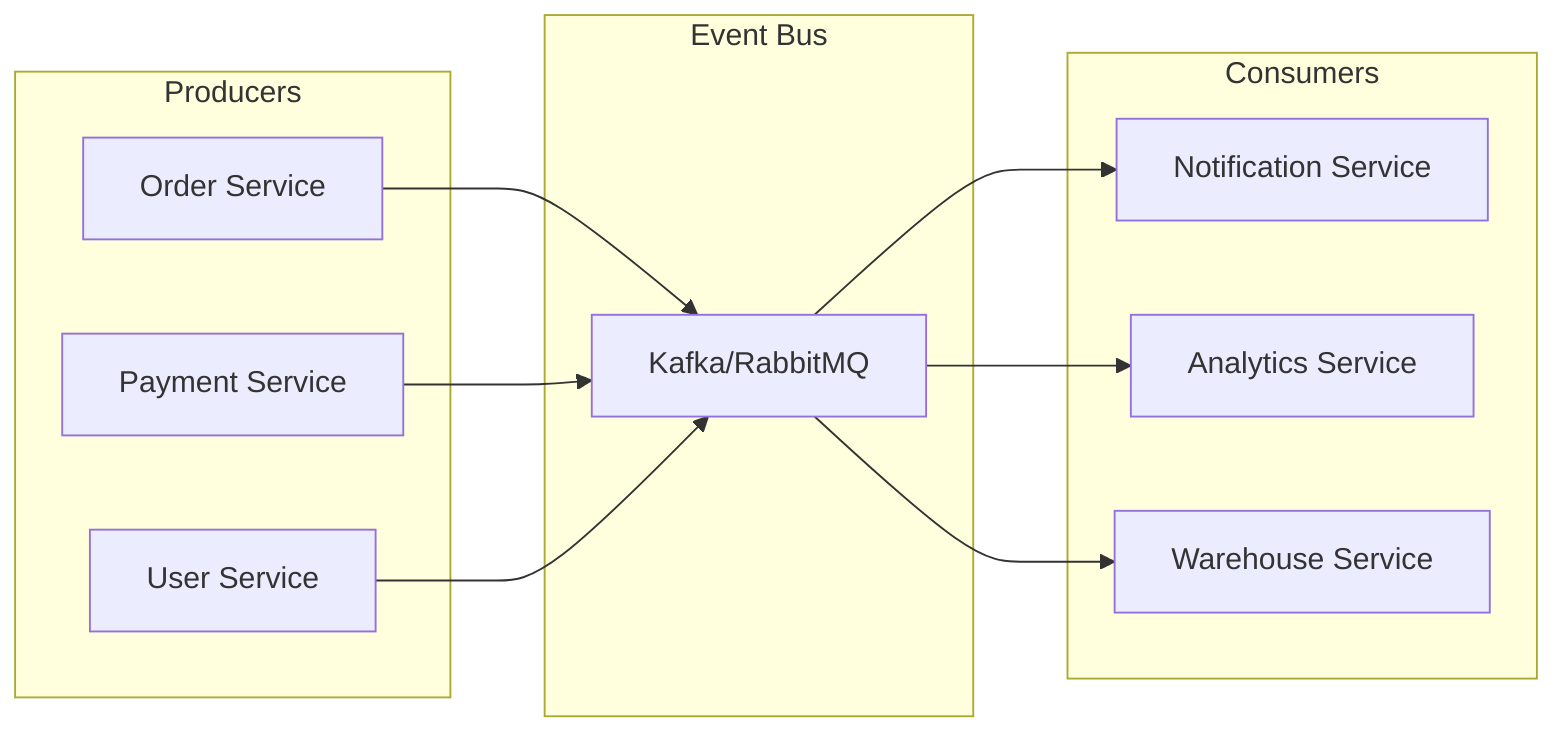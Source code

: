 graph LR
    subgraph Producers
        O[Order Service]
        P[Payment Service]
        U[User Service]
    end
    
    subgraph Event Bus
        K[Kafka/RabbitMQ]
    end
    
    subgraph Consumers
        N[Notification Service]
        A[Analytics Service]
        W[Warehouse Service]
    end
    
    O --> K
    P --> K
    U --> K
    K --> N
    K --> A
    K --> W